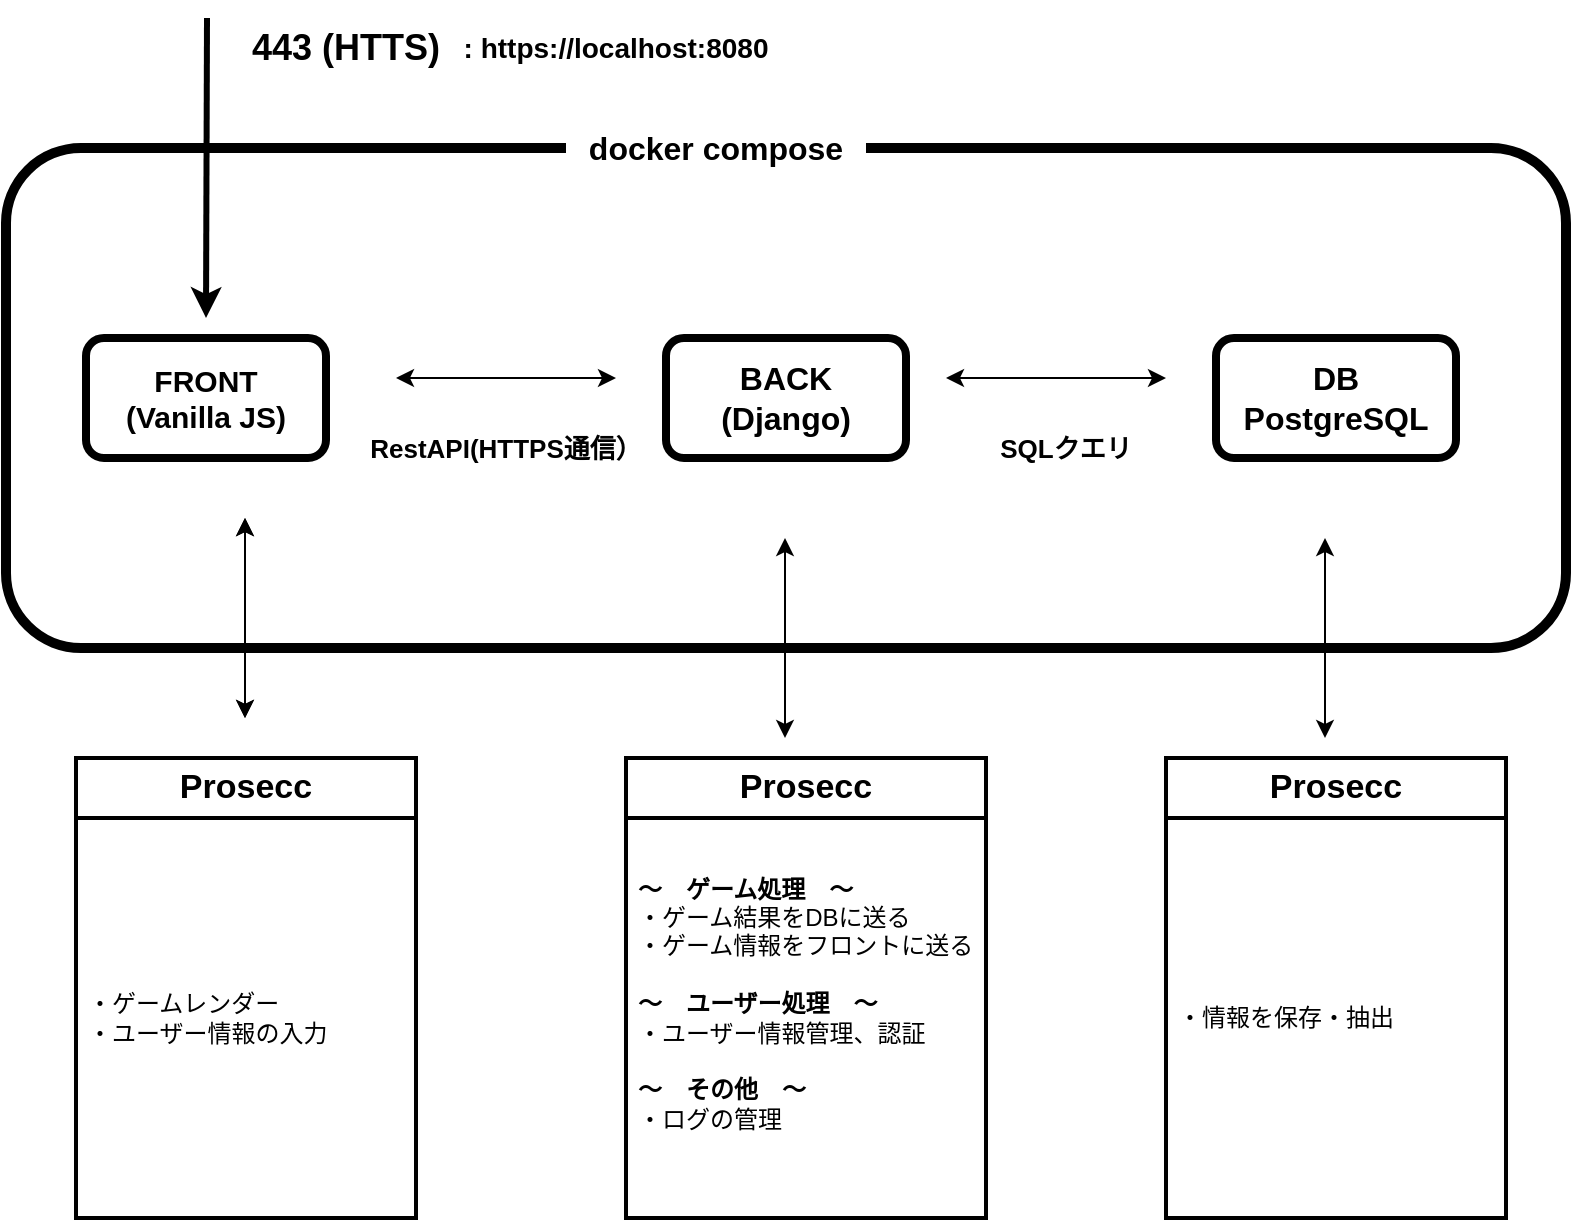 <mxfile version="24.0.0" type="github">
  <diagram name="Page-1" id="2YBvvXClWsGukQMizWep">
    <mxGraphModel dx="1434" dy="760" grid="1" gridSize="10" guides="1" tooltips="1" connect="1" arrows="1" fold="1" page="1" pageScale="1" pageWidth="850" pageHeight="1100" math="0" shadow="0">
      <root>
        <mxCell id="0" />
        <mxCell id="1" parent="0" />
        <mxCell id="fayem-Z81CMUDDH44z70-9" value="" style="rounded=1;whiteSpace=wrap;html=1;fillColor=none;fontStyle=0;strokeWidth=5;" vertex="1" parent="1">
          <mxGeometry x="60" y="185" width="780" height="250" as="geometry" />
        </mxCell>
        <mxCell id="fayem-Z81CMUDDH44z70-1" value="DB&lt;div style=&quot;font-size: 16px;&quot;&gt;PostgreSQL&lt;/div&gt;" style="rounded=1;whiteSpace=wrap;html=1;strokeWidth=4;fontStyle=1;fontSize=16;" vertex="1" parent="1">
          <mxGeometry x="665" y="280" width="120" height="60" as="geometry" />
        </mxCell>
        <mxCell id="fayem-Z81CMUDDH44z70-2" value="FRONT&lt;br style=&quot;font-size: 15px;&quot;&gt;(Vanilla JS)" style="rounded=1;whiteSpace=wrap;html=1;strokeWidth=4;fontStyle=1;fontSize=15;" vertex="1" parent="1">
          <mxGeometry x="100" y="280" width="120" height="60" as="geometry" />
        </mxCell>
        <mxCell id="fayem-Z81CMUDDH44z70-5" value="BACK&lt;br style=&quot;font-size: 16px;&quot;&gt;(Django)" style="rounded=1;whiteSpace=wrap;html=1;strokeWidth=4;fontSize=16;fontStyle=1" vertex="1" parent="1">
          <mxGeometry x="390" y="280" width="120" height="60" as="geometry" />
        </mxCell>
        <mxCell id="fayem-Z81CMUDDH44z70-14" value="" style="endArrow=classic;html=1;rounded=0;strokeWidth=3;fontSize=8;" edge="1" parent="1">
          <mxGeometry width="50" height="50" relative="1" as="geometry">
            <mxPoint x="160.5" y="120" as="sourcePoint" />
            <mxPoint x="160" y="270" as="targetPoint" />
          </mxGeometry>
        </mxCell>
        <mxCell id="fayem-Z81CMUDDH44z70-17" value="" style="endArrow=classic;startArrow=classic;html=1;rounded=0;" edge="1" parent="1">
          <mxGeometry width="50" height="50" relative="1" as="geometry">
            <mxPoint x="255" y="300" as="sourcePoint" />
            <mxPoint x="365" y="300" as="targetPoint" />
          </mxGeometry>
        </mxCell>
        <mxCell id="fayem-Z81CMUDDH44z70-18" value="" style="endArrow=classic;startArrow=classic;html=1;rounded=0;" edge="1" parent="1">
          <mxGeometry width="50" height="50" relative="1" as="geometry">
            <mxPoint x="530" y="300" as="sourcePoint" />
            <mxPoint x="640" y="300" as="targetPoint" />
          </mxGeometry>
        </mxCell>
        <mxCell id="fayem-Z81CMUDDH44z70-22" value="443 (HTTS)" style="text;html=1;align=center;verticalAlign=middle;whiteSpace=wrap;rounded=0;fontStyle=1;fontSize=18;" vertex="1" parent="1">
          <mxGeometry x="170" y="120" width="120" height="30" as="geometry" />
        </mxCell>
        <mxCell id="fayem-Z81CMUDDH44z70-24" style="edgeStyle=orthogonalEdgeStyle;rounded=0;orthogonalLoop=1;jettySize=auto;html=1;exitX=0.5;exitY=1;exitDx=0;exitDy=0;" edge="1" parent="1" source="fayem-Z81CMUDDH44z70-9" target="fayem-Z81CMUDDH44z70-9">
          <mxGeometry relative="1" as="geometry" />
        </mxCell>
        <mxCell id="fayem-Z81CMUDDH44z70-26" value=": https://localhost:8080" style="text;html=1;align=center;verticalAlign=middle;whiteSpace=wrap;rounded=0;fontSize=14;fontStyle=1" vertex="1" parent="1">
          <mxGeometry x="280" y="120" width="170" height="30" as="geometry" />
        </mxCell>
        <mxCell id="fayem-Z81CMUDDH44z70-32" value="docker compose" style="whiteSpace=wrap;html=1;fontStyle=1;fontSize=16;fillColor=default;strokeColor=none;" vertex="1" parent="1">
          <mxGeometry x="340" y="160" width="150" height="50" as="geometry" />
        </mxCell>
        <mxCell id="fayem-Z81CMUDDH44z70-38" value="" style="endArrow=classic;startArrow=classic;html=1;rounded=0;" edge="1" parent="1">
          <mxGeometry width="50" height="50" relative="1" as="geometry">
            <mxPoint x="179.5" y="470" as="sourcePoint" />
            <mxPoint x="179.5" y="370" as="targetPoint" />
          </mxGeometry>
        </mxCell>
        <mxCell id="fayem-Z81CMUDDH44z70-43" value="" style="endArrow=classic;startArrow=classic;html=1;rounded=0;" edge="1" parent="1">
          <mxGeometry width="50" height="50" relative="1" as="geometry">
            <mxPoint x="179.5" y="470" as="sourcePoint" />
            <mxPoint x="179.5" y="370" as="targetPoint" />
          </mxGeometry>
        </mxCell>
        <mxCell id="fayem-Z81CMUDDH44z70-45" value="" style="endArrow=classic;startArrow=classic;html=1;rounded=0;" edge="1" parent="1">
          <mxGeometry width="50" height="50" relative="1" as="geometry">
            <mxPoint x="449.5" y="480" as="sourcePoint" />
            <mxPoint x="449.5" y="380" as="targetPoint" />
          </mxGeometry>
        </mxCell>
        <mxCell id="fayem-Z81CMUDDH44z70-46" value="" style="endArrow=classic;startArrow=classic;html=1;rounded=0;" edge="1" parent="1">
          <mxGeometry width="50" height="50" relative="1" as="geometry">
            <mxPoint x="719.5" y="480" as="sourcePoint" />
            <mxPoint x="719.5" y="380" as="targetPoint" />
          </mxGeometry>
        </mxCell>
        <mxCell id="fayem-Z81CMUDDH44z70-49" value="&lt;b&gt;&lt;font style=&quot;font-size: 17px;&quot;&gt;Prosecc&lt;/font&gt;&lt;/b&gt;" style="swimlane;fontStyle=0;childLayout=stackLayout;horizontal=1;startSize=30;horizontalStack=0;resizeParent=1;resizeParentMax=0;resizeLast=0;collapsible=1;marginBottom=0;whiteSpace=wrap;html=1;strokeWidth=2;" vertex="1" parent="1">
          <mxGeometry x="95" y="490" width="170" height="230" as="geometry" />
        </mxCell>
        <mxCell id="fayem-Z81CMUDDH44z70-50" value="・ゲームレンダー&lt;div&gt;・ユーザー情報の入力&lt;/div&gt;" style="text;strokeColor=none;fillColor=none;align=left;verticalAlign=middle;spacingLeft=4;spacingRight=4;overflow=hidden;points=[[0,0.5],[1,0.5]];portConstraint=eastwest;rotatable=0;whiteSpace=wrap;html=1;" vertex="1" parent="fayem-Z81CMUDDH44z70-49">
          <mxGeometry y="30" width="170" height="200" as="geometry" />
        </mxCell>
        <mxCell id="fayem-Z81CMUDDH44z70-54" value="&lt;b&gt;&lt;font style=&quot;font-size: 17px;&quot;&gt;Prosecc&lt;/font&gt;&lt;/b&gt;" style="swimlane;fontStyle=0;childLayout=stackLayout;horizontal=1;startSize=30;horizontalStack=0;resizeParent=1;resizeParentMax=0;resizeLast=0;collapsible=1;marginBottom=0;whiteSpace=wrap;html=1;strokeWidth=2;" vertex="1" parent="1">
          <mxGeometry x="370" y="490" width="180" height="230" as="geometry" />
        </mxCell>
        <mxCell id="fayem-Z81CMUDDH44z70-55" value="&lt;b&gt;〜　ゲーム処理　〜&lt;/b&gt;&lt;br&gt;・ゲーム結果をDBに送る&lt;br&gt;・ゲーム情報をフロントに送る&lt;br&gt;&lt;br&gt;&lt;b&gt;〜　ユーザー処理　〜&lt;/b&gt;&lt;b&gt;&lt;br&gt;&lt;/b&gt;&lt;div&gt;・ユーザー情報管理、認証&lt;br&gt;&lt;br&gt;&lt;b&gt;〜　その他　〜&lt;br&gt;&lt;/b&gt;・ログの管理&lt;/div&gt;&lt;div&gt;&lt;br&gt;&lt;/div&gt;" style="text;strokeColor=none;fillColor=none;align=left;verticalAlign=middle;spacingLeft=4;spacingRight=4;overflow=hidden;points=[[0,0.5],[1,0.5]];portConstraint=eastwest;rotatable=0;whiteSpace=wrap;html=1;" vertex="1" parent="fayem-Z81CMUDDH44z70-54">
          <mxGeometry y="30" width="180" height="200" as="geometry" />
        </mxCell>
        <mxCell id="fayem-Z81CMUDDH44z70-58" value="&lt;b&gt;&lt;font style=&quot;font-size: 17px;&quot;&gt;Prosecc&lt;/font&gt;&lt;/b&gt;" style="swimlane;fontStyle=0;childLayout=stackLayout;horizontal=1;startSize=30;horizontalStack=0;resizeParent=1;resizeParentMax=0;resizeLast=0;collapsible=1;marginBottom=0;whiteSpace=wrap;html=1;strokeWidth=2;" vertex="1" parent="1">
          <mxGeometry x="640" y="490" width="170" height="230" as="geometry" />
        </mxCell>
        <mxCell id="fayem-Z81CMUDDH44z70-59" value="・情報を保存・抽出" style="text;strokeColor=none;fillColor=none;align=left;verticalAlign=middle;spacingLeft=4;spacingRight=4;overflow=hidden;points=[[0,0.5],[1,0.5]];portConstraint=eastwest;rotatable=0;whiteSpace=wrap;html=1;" vertex="1" parent="fayem-Z81CMUDDH44z70-58">
          <mxGeometry y="30" width="170" height="200" as="geometry" />
        </mxCell>
        <mxCell id="fayem-Z81CMUDDH44z70-65" value="RestAPI(HTTPS通信）" style="text;html=1;align=center;verticalAlign=middle;whiteSpace=wrap;rounded=0;fontStyle=1;fontSize=13;" vertex="1" parent="1">
          <mxGeometry x="240" y="310" width="140" height="50" as="geometry" />
        </mxCell>
        <mxCell id="fayem-Z81CMUDDH44z70-67" value="SQLクエリ" style="text;html=1;align=center;verticalAlign=middle;whiteSpace=wrap;rounded=0;fontStyle=1;fontSize=13;" vertex="1" parent="1">
          <mxGeometry x="540" y="320" width="100" height="30" as="geometry" />
        </mxCell>
      </root>
    </mxGraphModel>
  </diagram>
</mxfile>
